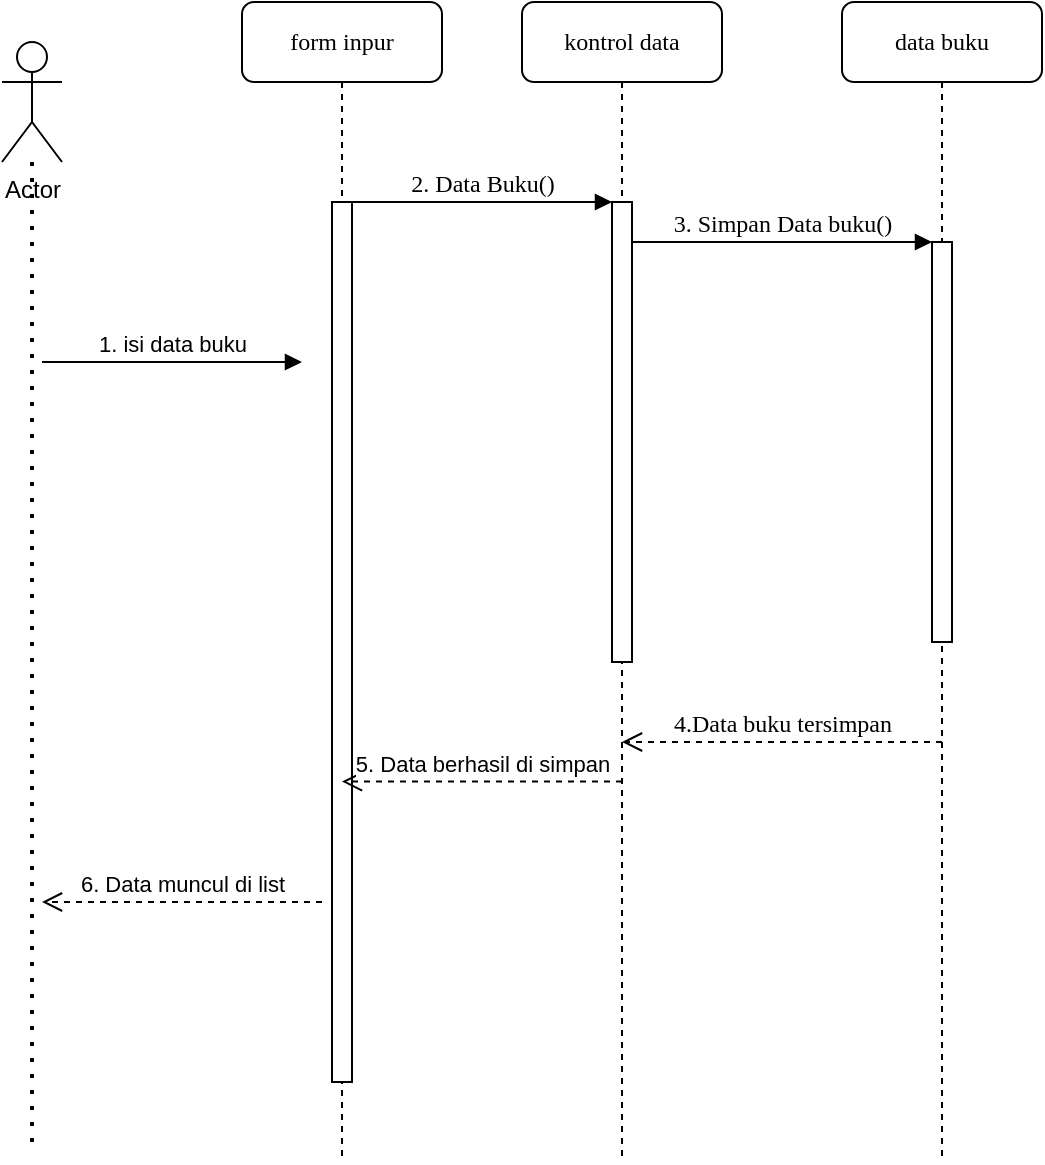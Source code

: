 <mxfile version="14.5.1" type="device"><diagram name="Page-1" id="13e1069c-82ec-6db2-03f1-153e76fe0fe0"><mxGraphModel dx="524" dy="599" grid="1" gridSize="10" guides="1" tooltips="1" connect="1" arrows="1" fold="1" page="1" pageScale="1" pageWidth="1100" pageHeight="850" background="#ffffff" math="0" shadow="0"><root><mxCell id="0"/><mxCell id="1" parent="0"/><mxCell id="7baba1c4bc27f4b0-2" value="kontrol data" style="shape=umlLifeline;perimeter=lifelinePerimeter;whiteSpace=wrap;html=1;container=1;collapsible=0;recursiveResize=0;outlineConnect=0;rounded=1;shadow=0;comic=0;labelBackgroundColor=none;strokeWidth=1;fontFamily=Verdana;fontSize=12;align=center;" parent="1" vertex="1"><mxGeometry x="340" y="80" width="100" height="580" as="geometry"/></mxCell><mxCell id="7baba1c4bc27f4b0-10" value="" style="html=1;points=[];perimeter=orthogonalPerimeter;rounded=0;shadow=0;comic=0;labelBackgroundColor=none;strokeWidth=1;fontFamily=Verdana;fontSize=12;align=center;" parent="7baba1c4bc27f4b0-2" vertex="1"><mxGeometry x="45" y="100" width="10" height="230" as="geometry"/></mxCell><mxCell id="7baba1c4bc27f4b0-3" value="data buku" style="shape=umlLifeline;perimeter=lifelinePerimeter;whiteSpace=wrap;html=1;container=1;collapsible=0;recursiveResize=0;outlineConnect=0;rounded=1;shadow=0;comic=0;labelBackgroundColor=none;strokeWidth=1;fontFamily=Verdana;fontSize=12;align=center;" parent="1" vertex="1"><mxGeometry x="500" y="80" width="100" height="580" as="geometry"/></mxCell><mxCell id="7baba1c4bc27f4b0-13" value="" style="html=1;points=[];perimeter=orthogonalPerimeter;rounded=0;shadow=0;comic=0;labelBackgroundColor=none;strokeWidth=1;fontFamily=Verdana;fontSize=12;align=center;" parent="7baba1c4bc27f4b0-3" vertex="1"><mxGeometry x="45" y="120" width="10" height="200" as="geometry"/></mxCell><mxCell id="7baba1c4bc27f4b0-8" value="form inpur" style="shape=umlLifeline;perimeter=lifelinePerimeter;whiteSpace=wrap;html=1;container=1;collapsible=0;recursiveResize=0;outlineConnect=0;rounded=1;shadow=0;comic=0;labelBackgroundColor=none;strokeWidth=1;fontFamily=Verdana;fontSize=12;align=center;" parent="1" vertex="1"><mxGeometry x="200" y="80" width="100" height="580" as="geometry"/></mxCell><mxCell id="7baba1c4bc27f4b0-9" value="" style="html=1;points=[];perimeter=orthogonalPerimeter;rounded=0;shadow=0;comic=0;labelBackgroundColor=none;strokeWidth=1;fontFamily=Verdana;fontSize=12;align=center;" parent="7baba1c4bc27f4b0-8" vertex="1"><mxGeometry x="45" y="100" width="10" height="440" as="geometry"/></mxCell><mxCell id="7baba1c4bc27f4b0-27" value="4.Data buku tersimpan" style="html=1;verticalAlign=bottom;endArrow=open;dashed=1;endSize=8;exitX=0;exitY=0.95;labelBackgroundColor=none;fontFamily=Verdana;fontSize=12;" parent="1" edge="1"><mxGeometry relative="1" as="geometry"><mxPoint x="390" y="450" as="targetPoint"/><mxPoint x="550" y="450" as="sourcePoint"/></mxGeometry></mxCell><mxCell id="7baba1c4bc27f4b0-11" value="2. Data Buku()" style="html=1;verticalAlign=bottom;endArrow=block;entryX=0;entryY=0;labelBackgroundColor=none;fontFamily=Verdana;fontSize=12;edgeStyle=elbowEdgeStyle;elbow=vertical;" parent="1" source="7baba1c4bc27f4b0-9" target="7baba1c4bc27f4b0-10" edge="1"><mxGeometry relative="1" as="geometry"><mxPoint x="320" y="190" as="sourcePoint"/></mxGeometry></mxCell><mxCell id="7baba1c4bc27f4b0-14" value="3. Simpan Data buku()" style="html=1;verticalAlign=bottom;endArrow=block;entryX=0;entryY=0;labelBackgroundColor=none;fontFamily=Verdana;fontSize=12;edgeStyle=elbowEdgeStyle;elbow=vertical;" parent="1" source="7baba1c4bc27f4b0-10" target="7baba1c4bc27f4b0-13" edge="1"><mxGeometry relative="1" as="geometry"><mxPoint x="470" y="200" as="sourcePoint"/></mxGeometry></mxCell><mxCell id="LbxaQfSAHBDJLRNTYcsL-1" value="Actor" style="shape=umlActor;verticalLabelPosition=bottom;verticalAlign=top;html=1;outlineConnect=0;" vertex="1" parent="1"><mxGeometry x="80" y="100" width="30" height="60" as="geometry"/></mxCell><mxCell id="LbxaQfSAHBDJLRNTYcsL-3" value="1. isi data buku" style="html=1;verticalAlign=bottom;endArrow=block;" edge="1" parent="1"><mxGeometry width="80" relative="1" as="geometry"><mxPoint x="100" y="260" as="sourcePoint"/><mxPoint x="230" y="260" as="targetPoint"/></mxGeometry></mxCell><mxCell id="LbxaQfSAHBDJLRNTYcsL-4" value="5. Data berhasil di simpan" style="html=1;verticalAlign=bottom;endArrow=open;dashed=1;endSize=8;exitX=0.5;exitY=0.672;exitDx=0;exitDy=0;exitPerimeter=0;" edge="1" parent="1" source="7baba1c4bc27f4b0-2" target="7baba1c4bc27f4b0-8"><mxGeometry relative="1" as="geometry"><mxPoint x="380" y="470" as="sourcePoint"/><mxPoint x="300" y="470" as="targetPoint"/></mxGeometry></mxCell><mxCell id="LbxaQfSAHBDJLRNTYcsL-5" value="6. Data muncul di list" style="html=1;verticalAlign=bottom;endArrow=open;dashed=1;endSize=8;" edge="1" parent="1"><mxGeometry relative="1" as="geometry"><mxPoint x="240" y="530" as="sourcePoint"/><mxPoint x="100" y="530" as="targetPoint"/></mxGeometry></mxCell><mxCell id="LbxaQfSAHBDJLRNTYcsL-6" value="" style="endArrow=none;dashed=1;html=1;dashPattern=1 3;strokeWidth=2;" edge="1" parent="1" target="LbxaQfSAHBDJLRNTYcsL-1"><mxGeometry width="50" height="50" relative="1" as="geometry"><mxPoint x="95" y="650" as="sourcePoint"/><mxPoint x="150" y="390" as="targetPoint"/></mxGeometry></mxCell></root></mxGraphModel></diagram></mxfile>